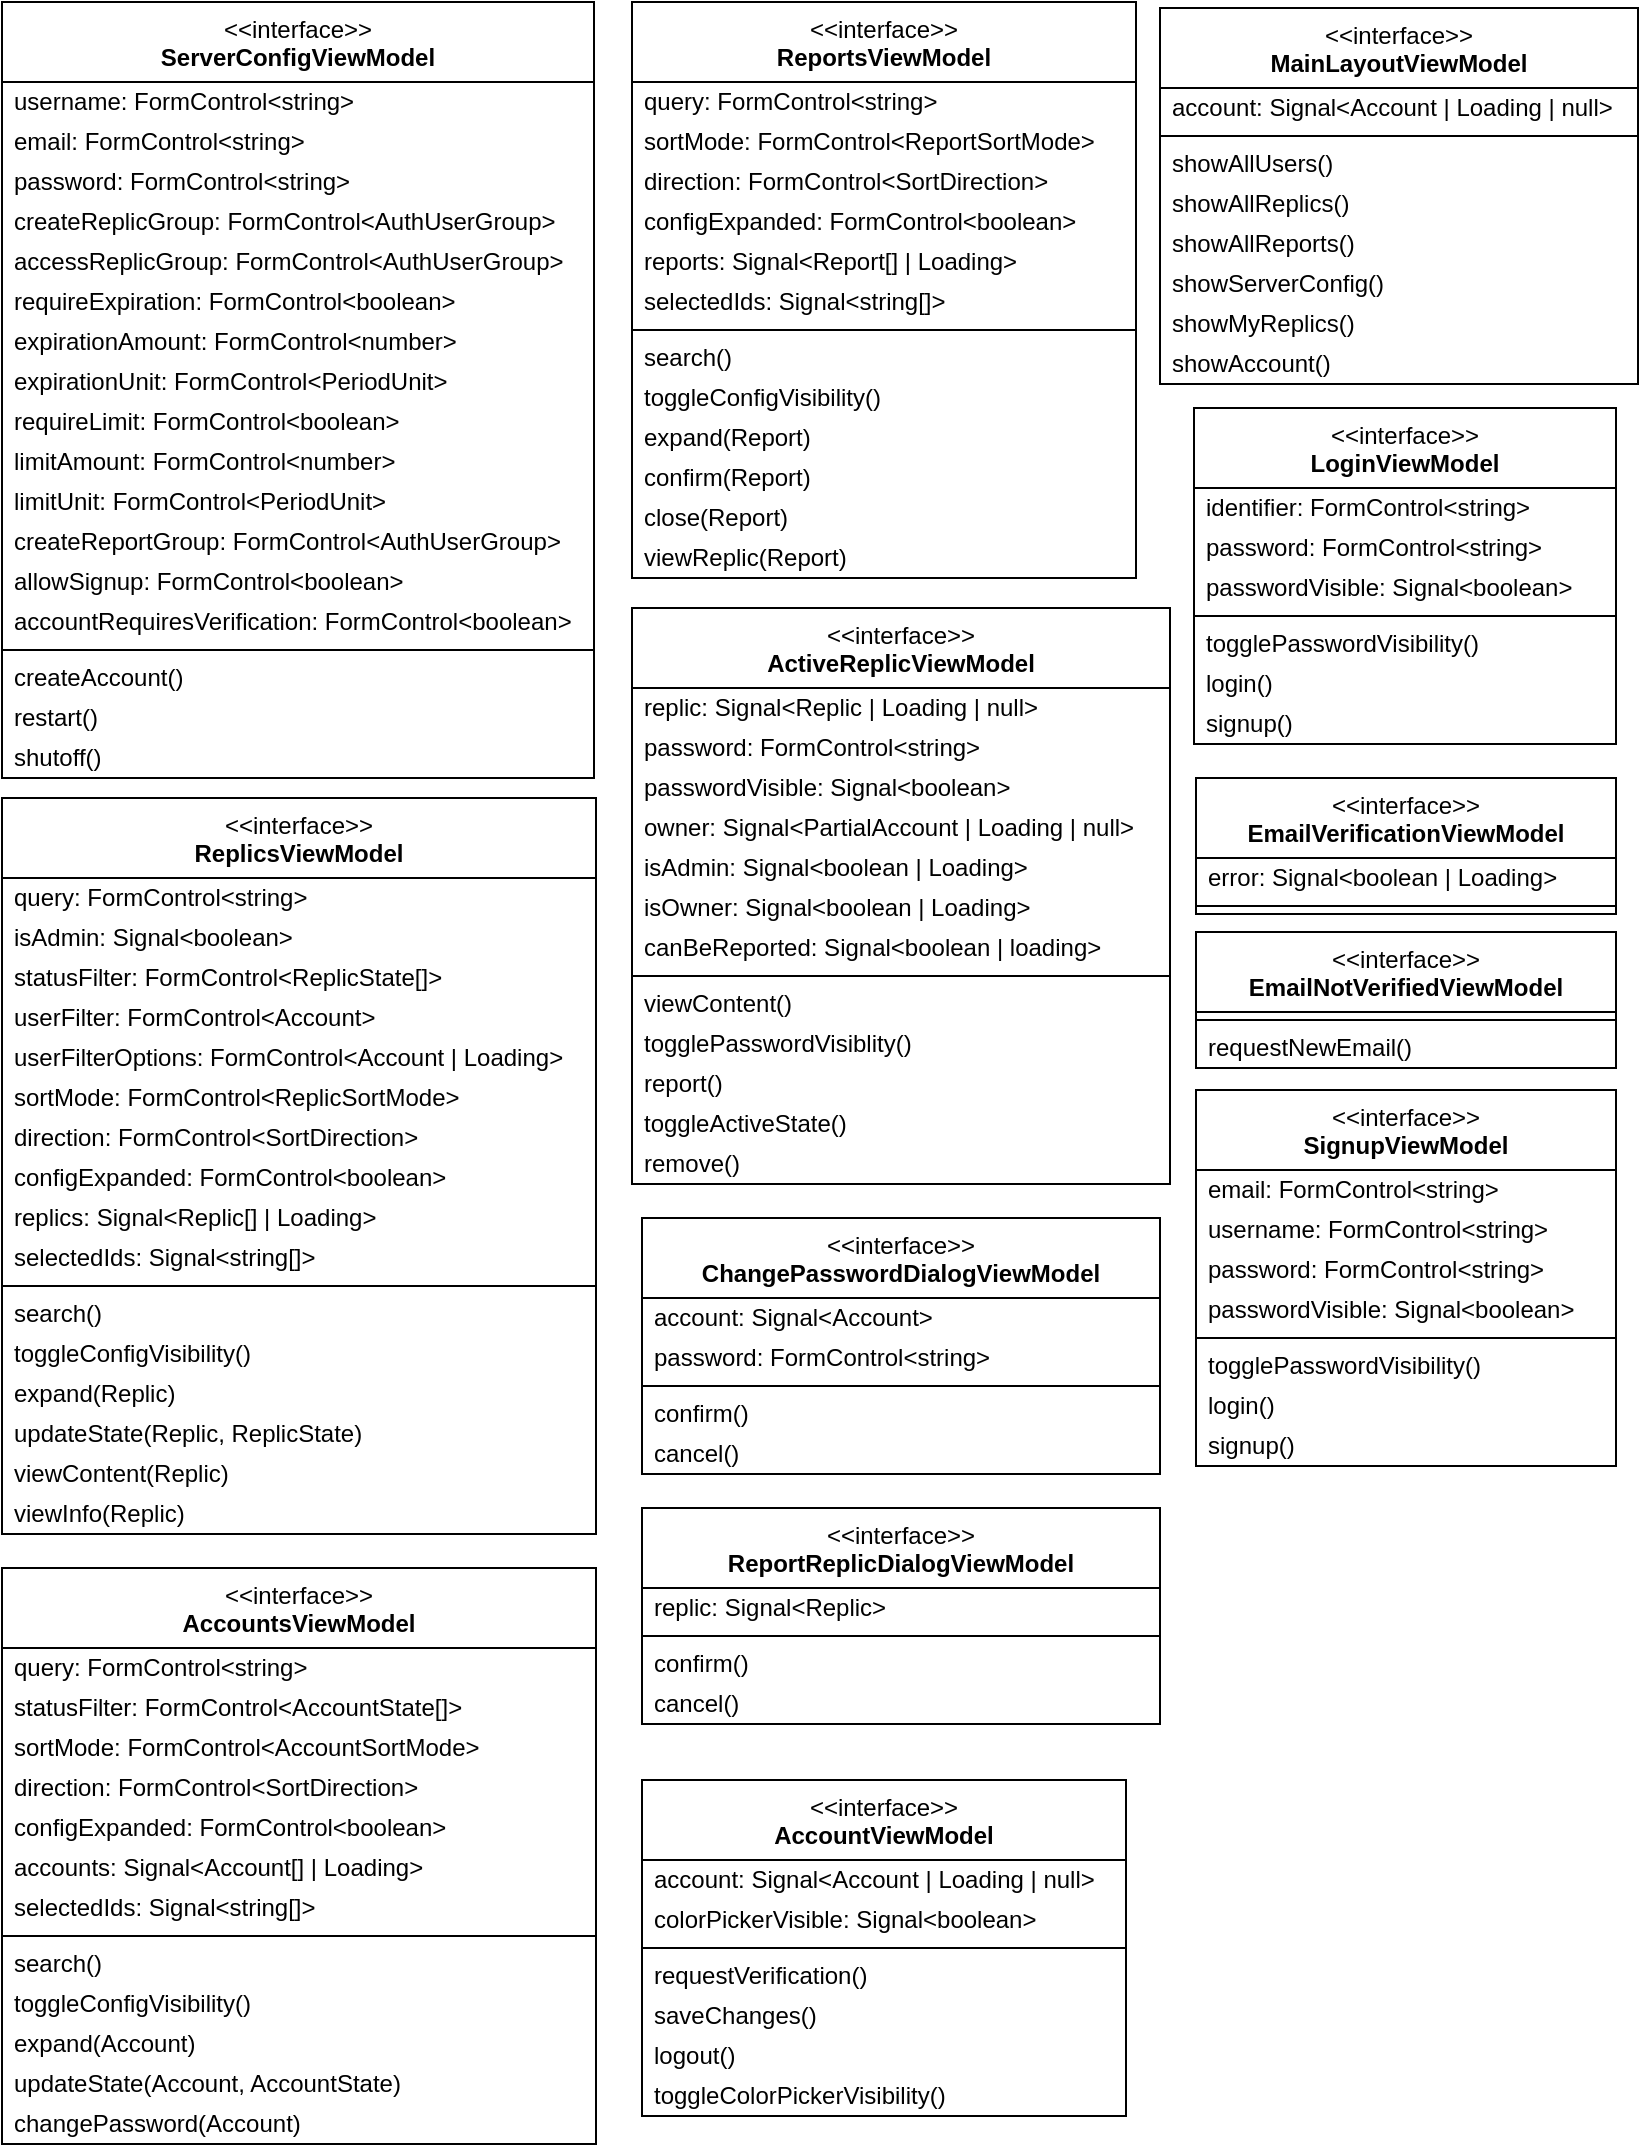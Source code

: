 <mxfile version="22.1.22" type="embed">
  <diagram name="Seite-1" id="tv3RCUC1lsHie5otSo7a">
    <mxGraphModel dx="1026" dy="941" grid="0" gridSize="10" guides="1" tooltips="1" connect="1" arrows="1" fold="1" page="1" pageScale="1" pageWidth="827" pageHeight="1169" background="#ffffff" math="0" shadow="0">
      <root>
        <mxCell id="0" />
        <mxCell id="1" parent="0" />
        <mxCell id="R6EGx2aFgqs3BERjV3u7-412" value="&amp;lt;&amp;lt;interface&amp;gt;&amp;gt;&lt;br&gt;&lt;b&gt;LoginViewModel&lt;/b&gt;" style="swimlane;fontStyle=0;align=center;verticalAlign=top;childLayout=stackLayout;horizontal=1;startSize=40;horizontalStack=0;resizeParent=1;resizeParentMax=0;resizeLast=0;collapsible=0;marginBottom=0;html=1;whiteSpace=wrap;" parent="1" vertex="1">
          <mxGeometry x="596" y="203" width="211" height="168" as="geometry" />
        </mxCell>
        <mxCell id="R6EGx2aFgqs3BERjV3u7-416" value="identifier: FormControl&amp;lt;string&amp;gt;" style="text;html=1;strokeColor=none;fillColor=none;align=left;verticalAlign=middle;spacingLeft=4;spacingRight=4;overflow=hidden;rotatable=0;points=[[0,0.5],[1,0.5]];portConstraint=eastwest;whiteSpace=wrap;" parent="R6EGx2aFgqs3BERjV3u7-412" vertex="1">
          <mxGeometry y="40" width="211" height="20" as="geometry" />
        </mxCell>
        <mxCell id="R6EGx2aFgqs3BERjV3u7-421" value="password: FormControl&amp;lt;string&amp;gt;" style="text;html=1;strokeColor=none;fillColor=none;align=left;verticalAlign=middle;spacingLeft=4;spacingRight=4;overflow=hidden;rotatable=0;points=[[0,0.5],[1,0.5]];portConstraint=eastwest;whiteSpace=wrap;" parent="R6EGx2aFgqs3BERjV3u7-412" vertex="1">
          <mxGeometry y="60" width="211" height="20" as="geometry" />
        </mxCell>
        <mxCell id="R6EGx2aFgqs3BERjV3u7-422" value="passwordVisible: Signal&amp;lt;boolean&amp;gt;" style="text;html=1;strokeColor=none;fillColor=none;align=left;verticalAlign=middle;spacingLeft=4;spacingRight=4;overflow=hidden;rotatable=0;points=[[0,0.5],[1,0.5]];portConstraint=eastwest;whiteSpace=wrap;" parent="R6EGx2aFgqs3BERjV3u7-412" vertex="1">
          <mxGeometry y="80" width="211" height="20" as="geometry" />
        </mxCell>
        <mxCell id="R6EGx2aFgqs3BERjV3u7-417" value="" style="line;strokeWidth=1;fillColor=none;align=left;verticalAlign=middle;spacingTop=-1;spacingLeft=3;spacingRight=3;rotatable=0;labelPosition=right;points=[];portConstraint=eastwest;" parent="R6EGx2aFgqs3BERjV3u7-412" vertex="1">
          <mxGeometry y="100" width="211" height="8" as="geometry" />
        </mxCell>
        <mxCell id="R6EGx2aFgqs3BERjV3u7-419" value="togglePasswordVisibility()" style="text;html=1;strokeColor=none;fillColor=none;align=left;verticalAlign=middle;spacingLeft=4;spacingRight=4;overflow=hidden;rotatable=0;points=[[0,0.5],[1,0.5]];portConstraint=eastwest;whiteSpace=wrap;" parent="R6EGx2aFgqs3BERjV3u7-412" vertex="1">
          <mxGeometry y="108" width="211" height="20" as="geometry" />
        </mxCell>
        <mxCell id="R6EGx2aFgqs3BERjV3u7-423" value="login()" style="text;html=1;strokeColor=none;fillColor=none;align=left;verticalAlign=middle;spacingLeft=4;spacingRight=4;overflow=hidden;rotatable=0;points=[[0,0.5],[1,0.5]];portConstraint=eastwest;whiteSpace=wrap;" parent="R6EGx2aFgqs3BERjV3u7-412" vertex="1">
          <mxGeometry y="128" width="211" height="20" as="geometry" />
        </mxCell>
        <mxCell id="R6EGx2aFgqs3BERjV3u7-424" value="signup()" style="text;html=1;strokeColor=none;fillColor=none;align=left;verticalAlign=middle;spacingLeft=4;spacingRight=4;overflow=hidden;rotatable=0;points=[[0,0.5],[1,0.5]];portConstraint=eastwest;whiteSpace=wrap;" parent="R6EGx2aFgqs3BERjV3u7-412" vertex="1">
          <mxGeometry y="148" width="211" height="20" as="geometry" />
        </mxCell>
        <mxCell id="o4Cxym-x1egPijltB6lR-9" value="&amp;lt;&amp;lt;interface&amp;gt;&amp;gt;&lt;br&gt;&lt;b&gt;SignupViewModel&lt;/b&gt;" style="swimlane;fontStyle=0;align=center;verticalAlign=top;childLayout=stackLayout;horizontal=1;startSize=40;horizontalStack=0;resizeParent=1;resizeParentMax=0;resizeLast=0;collapsible=0;marginBottom=0;html=1;whiteSpace=wrap;" parent="1" vertex="1">
          <mxGeometry x="597" y="544" width="210" height="188" as="geometry" />
        </mxCell>
        <mxCell id="o4Cxym-x1egPijltB6lR-10" value="email: FormControl&amp;lt;string&amp;gt;" style="text;html=1;strokeColor=none;fillColor=none;align=left;verticalAlign=middle;spacingLeft=4;spacingRight=4;overflow=hidden;rotatable=0;points=[[0,0.5],[1,0.5]];portConstraint=eastwest;whiteSpace=wrap;" parent="o4Cxym-x1egPijltB6lR-9" vertex="1">
          <mxGeometry y="40" width="210" height="20" as="geometry" />
        </mxCell>
        <mxCell id="o4Cxym-x1egPijltB6lR-17" value="username: FormControl&amp;lt;string&amp;gt;" style="text;html=1;strokeColor=none;fillColor=none;align=left;verticalAlign=middle;spacingLeft=4;spacingRight=4;overflow=hidden;rotatable=0;points=[[0,0.5],[1,0.5]];portConstraint=eastwest;whiteSpace=wrap;" parent="o4Cxym-x1egPijltB6lR-9" vertex="1">
          <mxGeometry y="60" width="210" height="20" as="geometry" />
        </mxCell>
        <mxCell id="o4Cxym-x1egPijltB6lR-11" value="password: FormControl&amp;lt;string&amp;gt;" style="text;html=1;strokeColor=none;fillColor=none;align=left;verticalAlign=middle;spacingLeft=4;spacingRight=4;overflow=hidden;rotatable=0;points=[[0,0.5],[1,0.5]];portConstraint=eastwest;whiteSpace=wrap;" parent="o4Cxym-x1egPijltB6lR-9" vertex="1">
          <mxGeometry y="80" width="210" height="20" as="geometry" />
        </mxCell>
        <mxCell id="o4Cxym-x1egPijltB6lR-12" value="passwordVisible: Signal&amp;lt;boolean&amp;gt;" style="text;html=1;strokeColor=none;fillColor=none;align=left;verticalAlign=middle;spacingLeft=4;spacingRight=4;overflow=hidden;rotatable=0;points=[[0,0.5],[1,0.5]];portConstraint=eastwest;whiteSpace=wrap;" parent="o4Cxym-x1egPijltB6lR-9" vertex="1">
          <mxGeometry y="100" width="210" height="20" as="geometry" />
        </mxCell>
        <mxCell id="o4Cxym-x1egPijltB6lR-13" value="" style="line;strokeWidth=1;fillColor=none;align=left;verticalAlign=middle;spacingTop=-1;spacingLeft=3;spacingRight=3;rotatable=0;labelPosition=right;points=[];portConstraint=eastwest;" parent="o4Cxym-x1egPijltB6lR-9" vertex="1">
          <mxGeometry y="120" width="210" height="8" as="geometry" />
        </mxCell>
        <mxCell id="o4Cxym-x1egPijltB6lR-14" value="togglePasswordVisibility()" style="text;html=1;strokeColor=none;fillColor=none;align=left;verticalAlign=middle;spacingLeft=4;spacingRight=4;overflow=hidden;rotatable=0;points=[[0,0.5],[1,0.5]];portConstraint=eastwest;whiteSpace=wrap;" parent="o4Cxym-x1egPijltB6lR-9" vertex="1">
          <mxGeometry y="128" width="210" height="20" as="geometry" />
        </mxCell>
        <mxCell id="o4Cxym-x1egPijltB6lR-15" value="login()" style="text;html=1;strokeColor=none;fillColor=none;align=left;verticalAlign=middle;spacingLeft=4;spacingRight=4;overflow=hidden;rotatable=0;points=[[0,0.5],[1,0.5]];portConstraint=eastwest;whiteSpace=wrap;" parent="o4Cxym-x1egPijltB6lR-9" vertex="1">
          <mxGeometry y="148" width="210" height="20" as="geometry" />
        </mxCell>
        <mxCell id="o4Cxym-x1egPijltB6lR-16" value="signup()" style="text;html=1;strokeColor=none;fillColor=none;align=left;verticalAlign=middle;spacingLeft=4;spacingRight=4;overflow=hidden;rotatable=0;points=[[0,0.5],[1,0.5]];portConstraint=eastwest;whiteSpace=wrap;" parent="o4Cxym-x1egPijltB6lR-9" vertex="1">
          <mxGeometry y="168" width="210" height="20" as="geometry" />
        </mxCell>
        <mxCell id="o4Cxym-x1egPijltB6lR-58" value="&amp;lt;&amp;lt;interface&amp;gt;&amp;gt;&lt;br&gt;&lt;b&gt;AccountViewModel&lt;/b&gt;" style="swimlane;fontStyle=0;align=center;verticalAlign=top;childLayout=stackLayout;horizontal=1;startSize=40;horizontalStack=0;resizeParent=1;resizeParentMax=0;resizeLast=0;collapsible=0;marginBottom=0;html=1;whiteSpace=wrap;" parent="1" vertex="1">
          <mxGeometry x="320" y="889" width="242" height="168" as="geometry" />
        </mxCell>
        <mxCell id="o4Cxym-x1egPijltB6lR-62" value="account: Signal&amp;lt;Account | Loading | null&amp;gt;" style="text;html=1;strokeColor=none;fillColor=none;align=left;verticalAlign=middle;spacingLeft=4;spacingRight=4;overflow=hidden;rotatable=0;points=[[0,0.5],[1,0.5]];portConstraint=eastwest;whiteSpace=wrap;" parent="o4Cxym-x1egPijltB6lR-58" vertex="1">
          <mxGeometry y="40" width="242" height="20" as="geometry" />
        </mxCell>
        <mxCell id="o4Cxym-x1egPijltB6lR-69" value="colorPickerVisible: Signal&amp;lt;boolean&amp;gt;" style="text;html=1;strokeColor=none;fillColor=none;align=left;verticalAlign=middle;spacingLeft=4;spacingRight=4;overflow=hidden;rotatable=0;points=[[0,0.5],[1,0.5]];portConstraint=eastwest;whiteSpace=wrap;" parent="o4Cxym-x1egPijltB6lR-58" vertex="1">
          <mxGeometry y="60" width="242" height="20" as="geometry" />
        </mxCell>
        <mxCell id="o4Cxym-x1egPijltB6lR-63" value="" style="line;strokeWidth=1;fillColor=none;align=left;verticalAlign=middle;spacingTop=-1;spacingLeft=3;spacingRight=3;rotatable=0;labelPosition=right;points=[];portConstraint=eastwest;" parent="o4Cxym-x1egPijltB6lR-58" vertex="1">
          <mxGeometry y="80" width="242" height="8" as="geometry" />
        </mxCell>
        <mxCell id="o4Cxym-x1egPijltB6lR-66" value="requestVerification()" style="text;html=1;strokeColor=none;fillColor=none;align=left;verticalAlign=middle;spacingLeft=4;spacingRight=4;overflow=hidden;rotatable=0;points=[[0,0.5],[1,0.5]];portConstraint=eastwest;whiteSpace=wrap;" parent="o4Cxym-x1egPijltB6lR-58" vertex="1">
          <mxGeometry y="88" width="242" height="20" as="geometry" />
        </mxCell>
        <mxCell id="o4Cxym-x1egPijltB6lR-67" value="saveChanges()" style="text;html=1;strokeColor=none;fillColor=none;align=left;verticalAlign=middle;spacingLeft=4;spacingRight=4;overflow=hidden;rotatable=0;points=[[0,0.5],[1,0.5]];portConstraint=eastwest;whiteSpace=wrap;" parent="o4Cxym-x1egPijltB6lR-58" vertex="1">
          <mxGeometry y="108" width="242" height="20" as="geometry" />
        </mxCell>
        <mxCell id="o4Cxym-x1egPijltB6lR-68" value="logout()" style="text;html=1;strokeColor=none;fillColor=none;align=left;verticalAlign=middle;spacingLeft=4;spacingRight=4;overflow=hidden;rotatable=0;points=[[0,0.5],[1,0.5]];portConstraint=eastwest;whiteSpace=wrap;" parent="o4Cxym-x1egPijltB6lR-58" vertex="1">
          <mxGeometry y="128" width="242" height="20" as="geometry" />
        </mxCell>
        <mxCell id="o4Cxym-x1egPijltB6lR-71" value="toggleColorPickerVisibility()" style="text;html=1;strokeColor=none;fillColor=none;align=left;verticalAlign=middle;spacingLeft=4;spacingRight=4;overflow=hidden;rotatable=0;points=[[0,0.5],[1,0.5]];portConstraint=eastwest;whiteSpace=wrap;" parent="o4Cxym-x1egPijltB6lR-58" vertex="1">
          <mxGeometry y="148" width="242" height="20" as="geometry" />
        </mxCell>
        <mxCell id="o4Cxym-x1egPijltB6lR-72" value="&amp;lt;&amp;lt;interface&amp;gt;&amp;gt;&lt;br&gt;&lt;b&gt;ServerConfigViewModel&lt;/b&gt;" style="swimlane;fontStyle=0;align=center;verticalAlign=top;childLayout=stackLayout;horizontal=1;startSize=40;horizontalStack=0;resizeParent=1;resizeParentMax=0;resizeLast=0;collapsible=0;marginBottom=0;html=1;whiteSpace=wrap;" parent="1" vertex="1">
          <mxGeometry width="296" height="388" as="geometry" />
        </mxCell>
        <mxCell id="o4Cxym-x1egPijltB6lR-74" value="username: FormControl&amp;lt;string&amp;gt;" style="text;html=1;strokeColor=none;fillColor=none;align=left;verticalAlign=middle;spacingLeft=4;spacingRight=4;overflow=hidden;rotatable=0;points=[[0,0.5],[1,0.5]];portConstraint=eastwest;whiteSpace=wrap;" parent="o4Cxym-x1egPijltB6lR-72" vertex="1">
          <mxGeometry y="40" width="296" height="20" as="geometry" />
        </mxCell>
        <mxCell id="o4Cxym-x1egPijltB6lR-80" value="email: FormControl&amp;lt;string&amp;gt;" style="text;html=1;strokeColor=none;fillColor=none;align=left;verticalAlign=middle;spacingLeft=4;spacingRight=4;overflow=hidden;rotatable=0;points=[[0,0.5],[1,0.5]];portConstraint=eastwest;whiteSpace=wrap;" parent="o4Cxym-x1egPijltB6lR-72" vertex="1">
          <mxGeometry y="60" width="296" height="20" as="geometry" />
        </mxCell>
        <mxCell id="o4Cxym-x1egPijltB6lR-81" value="password: FormControl&amp;lt;string&amp;gt;" style="text;html=1;strokeColor=none;fillColor=none;align=left;verticalAlign=middle;spacingLeft=4;spacingRight=4;overflow=hidden;rotatable=0;points=[[0,0.5],[1,0.5]];portConstraint=eastwest;whiteSpace=wrap;" parent="o4Cxym-x1egPijltB6lR-72" vertex="1">
          <mxGeometry y="80" width="296" height="20" as="geometry" />
        </mxCell>
        <mxCell id="o4Cxym-x1egPijltB6lR-82" value="createReplicGroup: FormControl&amp;lt;AuthUserGroup&amp;gt;" style="text;html=1;strokeColor=none;fillColor=none;align=left;verticalAlign=middle;spacingLeft=4;spacingRight=4;overflow=hidden;rotatable=0;points=[[0,0.5],[1,0.5]];portConstraint=eastwest;whiteSpace=wrap;" parent="o4Cxym-x1egPijltB6lR-72" vertex="1">
          <mxGeometry y="100" width="296" height="20" as="geometry" />
        </mxCell>
        <mxCell id="o4Cxym-x1egPijltB6lR-84" value="accessReplicGroup: FormControl&amp;lt;AuthUserGroup&amp;gt;" style="text;html=1;strokeColor=none;fillColor=none;align=left;verticalAlign=middle;spacingLeft=4;spacingRight=4;overflow=hidden;rotatable=0;points=[[0,0.5],[1,0.5]];portConstraint=eastwest;whiteSpace=wrap;" parent="o4Cxym-x1egPijltB6lR-72" vertex="1">
          <mxGeometry y="120" width="296" height="20" as="geometry" />
        </mxCell>
        <mxCell id="o4Cxym-x1egPijltB6lR-83" value="requireExpiration: FormControl&amp;lt;boolean&amp;gt;" style="text;html=1;strokeColor=none;fillColor=none;align=left;verticalAlign=middle;spacingLeft=4;spacingRight=4;overflow=hidden;rotatable=0;points=[[0,0.5],[1,0.5]];portConstraint=eastwest;whiteSpace=wrap;" parent="o4Cxym-x1egPijltB6lR-72" vertex="1">
          <mxGeometry y="140" width="296" height="20" as="geometry" />
        </mxCell>
        <mxCell id="o4Cxym-x1egPijltB6lR-87" value="expirationAmount: FormControl&amp;lt;number&amp;gt;" style="text;html=1;strokeColor=none;fillColor=none;align=left;verticalAlign=middle;spacingLeft=4;spacingRight=4;overflow=hidden;rotatable=0;points=[[0,0.5],[1,0.5]];portConstraint=eastwest;whiteSpace=wrap;" parent="o4Cxym-x1egPijltB6lR-72" vertex="1">
          <mxGeometry y="160" width="296" height="20" as="geometry" />
        </mxCell>
        <mxCell id="o4Cxym-x1egPijltB6lR-86" value="expirationUnit: FormControl&amp;lt;PeriodUnit&amp;gt;" style="text;html=1;strokeColor=none;fillColor=none;align=left;verticalAlign=middle;spacingLeft=4;spacingRight=4;overflow=hidden;rotatable=0;points=[[0,0.5],[1,0.5]];portConstraint=eastwest;whiteSpace=wrap;" parent="o4Cxym-x1egPijltB6lR-72" vertex="1">
          <mxGeometry y="180" width="296" height="20" as="geometry" />
        </mxCell>
        <mxCell id="o4Cxym-x1egPijltB6lR-88" value="requireLimit: FormControl&amp;lt;boolean&amp;gt;" style="text;html=1;strokeColor=none;fillColor=none;align=left;verticalAlign=middle;spacingLeft=4;spacingRight=4;overflow=hidden;rotatable=0;points=[[0,0.5],[1,0.5]];portConstraint=eastwest;whiteSpace=wrap;" parent="o4Cxym-x1egPijltB6lR-72" vertex="1">
          <mxGeometry y="200" width="296" height="20" as="geometry" />
        </mxCell>
        <mxCell id="o4Cxym-x1egPijltB6lR-85" value="limitAmount: FormControl&amp;lt;number&amp;gt;" style="text;html=1;strokeColor=none;fillColor=none;align=left;verticalAlign=middle;spacingLeft=4;spacingRight=4;overflow=hidden;rotatable=0;points=[[0,0.5],[1,0.5]];portConstraint=eastwest;whiteSpace=wrap;" parent="o4Cxym-x1egPijltB6lR-72" vertex="1">
          <mxGeometry y="220" width="296" height="20" as="geometry" />
        </mxCell>
        <mxCell id="o4Cxym-x1egPijltB6lR-89" value="limitUnit: FormControl&amp;lt;PeriodUnit&amp;gt;" style="text;html=1;strokeColor=none;fillColor=none;align=left;verticalAlign=middle;spacingLeft=4;spacingRight=4;overflow=hidden;rotatable=0;points=[[0,0.5],[1,0.5]];portConstraint=eastwest;whiteSpace=wrap;" parent="o4Cxym-x1egPijltB6lR-72" vertex="1">
          <mxGeometry y="240" width="296" height="20" as="geometry" />
        </mxCell>
        <mxCell id="o4Cxym-x1egPijltB6lR-90" value="createReportGroup: FormControl&amp;lt;AuthUserGroup&amp;gt;" style="text;html=1;strokeColor=none;fillColor=none;align=left;verticalAlign=middle;spacingLeft=4;spacingRight=4;overflow=hidden;rotatable=0;points=[[0,0.5],[1,0.5]];portConstraint=eastwest;whiteSpace=wrap;" parent="o4Cxym-x1egPijltB6lR-72" vertex="1">
          <mxGeometry y="260" width="296" height="20" as="geometry" />
        </mxCell>
        <mxCell id="o4Cxym-x1egPijltB6lR-91" value="allowSignup: FormControl&amp;lt;boolean&amp;gt;" style="text;html=1;strokeColor=none;fillColor=none;align=left;verticalAlign=middle;spacingLeft=4;spacingRight=4;overflow=hidden;rotatable=0;points=[[0,0.5],[1,0.5]];portConstraint=eastwest;whiteSpace=wrap;" parent="o4Cxym-x1egPijltB6lR-72" vertex="1">
          <mxGeometry y="280" width="296" height="20" as="geometry" />
        </mxCell>
        <mxCell id="2sJ7Te5uf_ZWXptWmDKp-1" value="accountRequiresVerification: FormControl&amp;lt;boolean&amp;gt;" style="text;html=1;strokeColor=none;fillColor=none;align=left;verticalAlign=middle;spacingLeft=4;spacingRight=4;overflow=hidden;rotatable=0;points=[[0,0.5],[1,0.5]];portConstraint=eastwest;whiteSpace=wrap;" parent="o4Cxym-x1egPijltB6lR-72" vertex="1">
          <mxGeometry y="300" width="296" height="20" as="geometry" />
        </mxCell>
        <mxCell id="o4Cxym-x1egPijltB6lR-75" value="" style="line;strokeWidth=1;fillColor=none;align=left;verticalAlign=middle;spacingTop=-1;spacingLeft=3;spacingRight=3;rotatable=0;labelPosition=right;points=[];portConstraint=eastwest;" parent="o4Cxym-x1egPijltB6lR-72" vertex="1">
          <mxGeometry y="320" width="296" height="8" as="geometry" />
        </mxCell>
        <mxCell id="o4Cxym-x1egPijltB6lR-76" value="createAccount()" style="text;html=1;strokeColor=none;fillColor=none;align=left;verticalAlign=middle;spacingLeft=4;spacingRight=4;overflow=hidden;rotatable=0;points=[[0,0.5],[1,0.5]];portConstraint=eastwest;whiteSpace=wrap;" parent="o4Cxym-x1egPijltB6lR-72" vertex="1">
          <mxGeometry y="328" width="296" height="20" as="geometry" />
        </mxCell>
        <mxCell id="o4Cxym-x1egPijltB6lR-77" value="restart()" style="text;html=1;strokeColor=none;fillColor=none;align=left;verticalAlign=middle;spacingLeft=4;spacingRight=4;overflow=hidden;rotatable=0;points=[[0,0.5],[1,0.5]];portConstraint=eastwest;whiteSpace=wrap;" parent="o4Cxym-x1egPijltB6lR-72" vertex="1">
          <mxGeometry y="348" width="296" height="20" as="geometry" />
        </mxCell>
        <mxCell id="o4Cxym-x1egPijltB6lR-78" value="shutoff()" style="text;html=1;strokeColor=none;fillColor=none;align=left;verticalAlign=middle;spacingLeft=4;spacingRight=4;overflow=hidden;rotatable=0;points=[[0,0.5],[1,0.5]];portConstraint=eastwest;whiteSpace=wrap;" parent="o4Cxym-x1egPijltB6lR-72" vertex="1">
          <mxGeometry y="368" width="296" height="20" as="geometry" />
        </mxCell>
        <mxCell id="10" value="&amp;lt;&amp;lt;interface&amp;gt;&amp;gt;&lt;br&gt;&lt;b&gt;ReplicsViewModel&lt;/b&gt;" style="swimlane;fontStyle=0;align=center;verticalAlign=top;childLayout=stackLayout;horizontal=1;startSize=40;horizontalStack=0;resizeParent=1;resizeParentMax=0;resizeLast=0;collapsible=0;marginBottom=0;html=1;whiteSpace=wrap;" parent="1" vertex="1">
          <mxGeometry y="398" width="297" height="368" as="geometry" />
        </mxCell>
        <mxCell id="11" value="query: FormControl&amp;lt;string&amp;gt;" style="text;html=1;strokeColor=none;fillColor=none;align=left;verticalAlign=middle;spacingLeft=4;spacingRight=4;overflow=hidden;rotatable=0;points=[[0,0.5],[1,0.5]];portConstraint=eastwest;whiteSpace=wrap;" parent="10" vertex="1">
          <mxGeometry y="40" width="297" height="20" as="geometry" />
        </mxCell>
        <mxCell id="26" value="isAdmin: Signal&amp;lt;boolean&amp;gt;" style="text;html=1;strokeColor=none;fillColor=none;align=left;verticalAlign=middle;spacingLeft=4;spacingRight=4;overflow=hidden;rotatable=0;points=[[0,0.5],[1,0.5]];portConstraint=eastwest;whiteSpace=wrap;" parent="10" vertex="1">
          <mxGeometry y="60" width="297" height="20" as="geometry" />
        </mxCell>
        <mxCell id="12" value="statusFilter: FormControl&amp;lt;ReplicState[]&amp;gt;" style="text;html=1;strokeColor=none;fillColor=none;align=left;verticalAlign=middle;spacingLeft=4;spacingRight=4;overflow=hidden;rotatable=0;points=[[0,0.5],[1,0.5]];portConstraint=eastwest;whiteSpace=wrap;" parent="10" vertex="1">
          <mxGeometry y="80" width="297" height="20" as="geometry" />
        </mxCell>
        <mxCell id="28" value="userFilter: FormControl&amp;lt;Account&amp;gt;" style="text;html=1;strokeColor=none;fillColor=none;align=left;verticalAlign=middle;spacingLeft=4;spacingRight=4;overflow=hidden;rotatable=0;points=[[0,0.5],[1,0.5]];portConstraint=eastwest;whiteSpace=wrap;" parent="10" vertex="1">
          <mxGeometry y="100" width="297" height="20" as="geometry" />
        </mxCell>
        <mxCell id="29" value="userFilterOptions: FormControl&amp;lt;Account | Loading&amp;gt;" style="text;html=1;strokeColor=none;fillColor=none;align=left;verticalAlign=middle;spacingLeft=4;spacingRight=4;overflow=hidden;rotatable=0;points=[[0,0.5],[1,0.5]];portConstraint=eastwest;whiteSpace=wrap;" parent="10" vertex="1">
          <mxGeometry y="120" width="297" height="20" as="geometry" />
        </mxCell>
        <mxCell id="18" value="sortMode: FormControl&amp;lt;ReplicSortMode&amp;gt;" style="text;html=1;strokeColor=none;fillColor=none;align=left;verticalAlign=middle;spacingLeft=4;spacingRight=4;overflow=hidden;rotatable=0;points=[[0,0.5],[1,0.5]];portConstraint=eastwest;whiteSpace=wrap;" parent="10" vertex="1">
          <mxGeometry y="140" width="297" height="20" as="geometry" />
        </mxCell>
        <mxCell id="19" value="direction: FormControl&amp;lt;SortDirection&amp;gt;" style="text;html=1;strokeColor=none;fillColor=none;align=left;verticalAlign=middle;spacingLeft=4;spacingRight=4;overflow=hidden;rotatable=0;points=[[0,0.5],[1,0.5]];portConstraint=eastwest;whiteSpace=wrap;" parent="10" vertex="1">
          <mxGeometry y="160" width="297" height="20" as="geometry" />
        </mxCell>
        <mxCell id="20" value="configExpanded: FormControl&amp;lt;boolean&amp;gt;" style="text;html=1;strokeColor=none;fillColor=none;align=left;verticalAlign=middle;spacingLeft=4;spacingRight=4;overflow=hidden;rotatable=0;points=[[0,0.5],[1,0.5]];portConstraint=eastwest;whiteSpace=wrap;" parent="10" vertex="1">
          <mxGeometry y="180" width="297" height="20" as="geometry" />
        </mxCell>
        <mxCell id="21" value="replics: Signal&amp;lt;Replic[] | Loading&amp;gt;" style="text;html=1;strokeColor=none;fillColor=none;align=left;verticalAlign=middle;spacingLeft=4;spacingRight=4;overflow=hidden;rotatable=0;points=[[0,0.5],[1,0.5]];portConstraint=eastwest;whiteSpace=wrap;" parent="10" vertex="1">
          <mxGeometry y="200" width="297" height="20" as="geometry" />
        </mxCell>
        <mxCell id="23" value="selectedIds: Signal&amp;lt;string[]&amp;gt;" style="text;html=1;strokeColor=none;fillColor=none;align=left;verticalAlign=middle;spacingLeft=4;spacingRight=4;overflow=hidden;rotatable=0;points=[[0,0.5],[1,0.5]];portConstraint=eastwest;whiteSpace=wrap;" parent="10" vertex="1">
          <mxGeometry y="220" width="297" height="20" as="geometry" />
        </mxCell>
        <mxCell id="13" value="" style="line;strokeWidth=1;fillColor=none;align=left;verticalAlign=middle;spacingTop=-1;spacingLeft=3;spacingRight=3;rotatable=0;labelPosition=right;points=[];portConstraint=eastwest;" parent="10" vertex="1">
          <mxGeometry y="240" width="297" height="8" as="geometry" />
        </mxCell>
        <mxCell id="14" value="search()" style="text;html=1;strokeColor=none;fillColor=none;align=left;verticalAlign=middle;spacingLeft=4;spacingRight=4;overflow=hidden;rotatable=0;points=[[0,0.5],[1,0.5]];portConstraint=eastwest;whiteSpace=wrap;" parent="10" vertex="1">
          <mxGeometry y="248" width="297" height="20" as="geometry" />
        </mxCell>
        <mxCell id="15" value="toggleConfigVisibility()" style="text;html=1;strokeColor=none;fillColor=none;align=left;verticalAlign=middle;spacingLeft=4;spacingRight=4;overflow=hidden;rotatable=0;points=[[0,0.5],[1,0.5]];portConstraint=eastwest;whiteSpace=wrap;" parent="10" vertex="1">
          <mxGeometry y="268" width="297" height="20" as="geometry" />
        </mxCell>
        <mxCell id="25" value="expand(Replic)" style="text;html=1;strokeColor=none;fillColor=none;align=left;verticalAlign=middle;spacingLeft=4;spacingRight=4;overflow=hidden;rotatable=0;points=[[0,0.5],[1,0.5]];portConstraint=eastwest;whiteSpace=wrap;" parent="10" vertex="1">
          <mxGeometry y="288" width="297" height="20" as="geometry" />
        </mxCell>
        <mxCell id="16" value="updateState(Replic, ReplicState)" style="text;html=1;strokeColor=none;fillColor=none;align=left;verticalAlign=middle;spacingLeft=4;spacingRight=4;overflow=hidden;rotatable=0;points=[[0,0.5],[1,0.5]];portConstraint=eastwest;whiteSpace=wrap;" parent="10" vertex="1">
          <mxGeometry y="308" width="297" height="20" as="geometry" />
        </mxCell>
        <mxCell id="17" value="viewContent(Replic)" style="text;html=1;strokeColor=none;fillColor=none;align=left;verticalAlign=middle;spacingLeft=4;spacingRight=4;overflow=hidden;rotatable=0;points=[[0,0.5],[1,0.5]];portConstraint=eastwest;whiteSpace=wrap;" parent="10" vertex="1">
          <mxGeometry y="328" width="297" height="20" as="geometry" />
        </mxCell>
        <mxCell id="24" value="viewInfo(Replic)" style="text;html=1;strokeColor=none;fillColor=none;align=left;verticalAlign=middle;spacingLeft=4;spacingRight=4;overflow=hidden;rotatable=0;points=[[0,0.5],[1,0.5]];portConstraint=eastwest;whiteSpace=wrap;" parent="10" vertex="1">
          <mxGeometry y="348" width="297" height="20" as="geometry" />
        </mxCell>
        <mxCell id="30" value="&amp;lt;&amp;lt;interface&amp;gt;&amp;gt;&lt;br&gt;&lt;b&gt;AccountsViewModel&lt;/b&gt;" style="swimlane;fontStyle=0;align=center;verticalAlign=top;childLayout=stackLayout;horizontal=1;startSize=40;horizontalStack=0;resizeParent=1;resizeParentMax=0;resizeLast=0;collapsible=0;marginBottom=0;html=1;whiteSpace=wrap;" parent="1" vertex="1">
          <mxGeometry y="783" width="297" height="288" as="geometry" />
        </mxCell>
        <mxCell id="31" value="query: FormControl&amp;lt;string&amp;gt;" style="text;html=1;strokeColor=none;fillColor=none;align=left;verticalAlign=middle;spacingLeft=4;spacingRight=4;overflow=hidden;rotatable=0;points=[[0,0.5],[1,0.5]];portConstraint=eastwest;whiteSpace=wrap;" parent="30" vertex="1">
          <mxGeometry y="40" width="297" height="20" as="geometry" />
        </mxCell>
        <mxCell id="33" value="statusFilter: FormControl&amp;lt;AccountState[]&amp;gt;" style="text;html=1;strokeColor=none;fillColor=none;align=left;verticalAlign=middle;spacingLeft=4;spacingRight=4;overflow=hidden;rotatable=0;points=[[0,0.5],[1,0.5]];portConstraint=eastwest;whiteSpace=wrap;" parent="30" vertex="1">
          <mxGeometry y="60" width="297" height="20" as="geometry" />
        </mxCell>
        <mxCell id="36" value="sortMode: FormControl&amp;lt;AccountSortMode&amp;gt;" style="text;html=1;strokeColor=none;fillColor=none;align=left;verticalAlign=middle;spacingLeft=4;spacingRight=4;overflow=hidden;rotatable=0;points=[[0,0.5],[1,0.5]];portConstraint=eastwest;whiteSpace=wrap;" parent="30" vertex="1">
          <mxGeometry y="80" width="297" height="20" as="geometry" />
        </mxCell>
        <mxCell id="37" value="direction: FormControl&amp;lt;SortDirection&amp;gt;" style="text;html=1;strokeColor=none;fillColor=none;align=left;verticalAlign=middle;spacingLeft=4;spacingRight=4;overflow=hidden;rotatable=0;points=[[0,0.5],[1,0.5]];portConstraint=eastwest;whiteSpace=wrap;" parent="30" vertex="1">
          <mxGeometry y="100" width="297" height="20" as="geometry" />
        </mxCell>
        <mxCell id="38" value="configExpanded: FormControl&amp;lt;boolean&amp;gt;" style="text;html=1;strokeColor=none;fillColor=none;align=left;verticalAlign=middle;spacingLeft=4;spacingRight=4;overflow=hidden;rotatable=0;points=[[0,0.5],[1,0.5]];portConstraint=eastwest;whiteSpace=wrap;" parent="30" vertex="1">
          <mxGeometry y="120" width="297" height="20" as="geometry" />
        </mxCell>
        <mxCell id="39" value="accounts: Signal&amp;lt;Account[] | Loading&amp;gt;" style="text;html=1;strokeColor=none;fillColor=none;align=left;verticalAlign=middle;spacingLeft=4;spacingRight=4;overflow=hidden;rotatable=0;points=[[0,0.5],[1,0.5]];portConstraint=eastwest;whiteSpace=wrap;" parent="30" vertex="1">
          <mxGeometry y="140" width="297" height="20" as="geometry" />
        </mxCell>
        <mxCell id="40" value="selectedIds: Signal&amp;lt;string[]&amp;gt;" style="text;html=1;strokeColor=none;fillColor=none;align=left;verticalAlign=middle;spacingLeft=4;spacingRight=4;overflow=hidden;rotatable=0;points=[[0,0.5],[1,0.5]];portConstraint=eastwest;whiteSpace=wrap;" parent="30" vertex="1">
          <mxGeometry y="160" width="297" height="20" as="geometry" />
        </mxCell>
        <mxCell id="41" value="" style="line;strokeWidth=1;fillColor=none;align=left;verticalAlign=middle;spacingTop=-1;spacingLeft=3;spacingRight=3;rotatable=0;labelPosition=right;points=[];portConstraint=eastwest;" parent="30" vertex="1">
          <mxGeometry y="180" width="297" height="8" as="geometry" />
        </mxCell>
        <mxCell id="42" value="search()" style="text;html=1;strokeColor=none;fillColor=none;align=left;verticalAlign=middle;spacingLeft=4;spacingRight=4;overflow=hidden;rotatable=0;points=[[0,0.5],[1,0.5]];portConstraint=eastwest;whiteSpace=wrap;" parent="30" vertex="1">
          <mxGeometry y="188" width="297" height="20" as="geometry" />
        </mxCell>
        <mxCell id="43" value="toggleConfigVisibility()" style="text;html=1;strokeColor=none;fillColor=none;align=left;verticalAlign=middle;spacingLeft=4;spacingRight=4;overflow=hidden;rotatable=0;points=[[0,0.5],[1,0.5]];portConstraint=eastwest;whiteSpace=wrap;" parent="30" vertex="1">
          <mxGeometry y="208" width="297" height="20" as="geometry" />
        </mxCell>
        <mxCell id="44" value="expand(Account)" style="text;html=1;strokeColor=none;fillColor=none;align=left;verticalAlign=middle;spacingLeft=4;spacingRight=4;overflow=hidden;rotatable=0;points=[[0,0.5],[1,0.5]];portConstraint=eastwest;whiteSpace=wrap;" parent="30" vertex="1">
          <mxGeometry y="228" width="297" height="20" as="geometry" />
        </mxCell>
        <mxCell id="45" value="updateState(Account, AccountState)" style="text;html=1;strokeColor=none;fillColor=none;align=left;verticalAlign=middle;spacingLeft=4;spacingRight=4;overflow=hidden;rotatable=0;points=[[0,0.5],[1,0.5]];portConstraint=eastwest;whiteSpace=wrap;" parent="30" vertex="1">
          <mxGeometry y="248" width="297" height="20" as="geometry" />
        </mxCell>
        <mxCell id="46" value="changePassword(Account)" style="text;html=1;strokeColor=none;fillColor=none;align=left;verticalAlign=middle;spacingLeft=4;spacingRight=4;overflow=hidden;rotatable=0;points=[[0,0.5],[1,0.5]];portConstraint=eastwest;whiteSpace=wrap;" parent="30" vertex="1">
          <mxGeometry y="268" width="297" height="20" as="geometry" />
        </mxCell>
        <mxCell id="48" value="&amp;lt;&amp;lt;interface&amp;gt;&amp;gt;&lt;br&gt;&lt;b&gt;ReportsViewModel&lt;/b&gt;" style="swimlane;fontStyle=0;align=center;verticalAlign=top;childLayout=stackLayout;horizontal=1;startSize=40;horizontalStack=0;resizeParent=1;resizeParentMax=0;resizeLast=0;collapsible=0;marginBottom=0;html=1;whiteSpace=wrap;" parent="1" vertex="1">
          <mxGeometry x="315" width="252" height="288" as="geometry" />
        </mxCell>
        <mxCell id="49" value="query: FormControl&amp;lt;string&amp;gt;" style="text;html=1;strokeColor=none;fillColor=none;align=left;verticalAlign=middle;spacingLeft=4;spacingRight=4;overflow=hidden;rotatable=0;points=[[0,0.5],[1,0.5]];portConstraint=eastwest;whiteSpace=wrap;" parent="48" vertex="1">
          <mxGeometry y="40" width="252" height="20" as="geometry" />
        </mxCell>
        <mxCell id="51" value="sortMode: FormControl&amp;lt;ReportSortMode&amp;gt;" style="text;html=1;strokeColor=none;fillColor=none;align=left;verticalAlign=middle;spacingLeft=4;spacingRight=4;overflow=hidden;rotatable=0;points=[[0,0.5],[1,0.5]];portConstraint=eastwest;whiteSpace=wrap;" parent="48" vertex="1">
          <mxGeometry y="60" width="252" height="20" as="geometry" />
        </mxCell>
        <mxCell id="52" value="direction: FormControl&amp;lt;SortDirection&amp;gt;" style="text;html=1;strokeColor=none;fillColor=none;align=left;verticalAlign=middle;spacingLeft=4;spacingRight=4;overflow=hidden;rotatable=0;points=[[0,0.5],[1,0.5]];portConstraint=eastwest;whiteSpace=wrap;" parent="48" vertex="1">
          <mxGeometry y="80" width="252" height="20" as="geometry" />
        </mxCell>
        <mxCell id="53" value="configExpanded: FormControl&amp;lt;boolean&amp;gt;" style="text;html=1;strokeColor=none;fillColor=none;align=left;verticalAlign=middle;spacingLeft=4;spacingRight=4;overflow=hidden;rotatable=0;points=[[0,0.5],[1,0.5]];portConstraint=eastwest;whiteSpace=wrap;" parent="48" vertex="1">
          <mxGeometry y="100" width="252" height="20" as="geometry" />
        </mxCell>
        <mxCell id="54" value="reports: Signal&amp;lt;Report[] | Loading&amp;gt;" style="text;html=1;strokeColor=none;fillColor=none;align=left;verticalAlign=middle;spacingLeft=4;spacingRight=4;overflow=hidden;rotatable=0;points=[[0,0.5],[1,0.5]];portConstraint=eastwest;whiteSpace=wrap;" parent="48" vertex="1">
          <mxGeometry y="120" width="252" height="20" as="geometry" />
        </mxCell>
        <mxCell id="55" value="selectedIds: Signal&amp;lt;string[]&amp;gt;" style="text;html=1;strokeColor=none;fillColor=none;align=left;verticalAlign=middle;spacingLeft=4;spacingRight=4;overflow=hidden;rotatable=0;points=[[0,0.5],[1,0.5]];portConstraint=eastwest;whiteSpace=wrap;" parent="48" vertex="1">
          <mxGeometry y="140" width="252" height="20" as="geometry" />
        </mxCell>
        <mxCell id="56" value="" style="line;strokeWidth=1;fillColor=none;align=left;verticalAlign=middle;spacingTop=-1;spacingLeft=3;spacingRight=3;rotatable=0;labelPosition=right;points=[];portConstraint=eastwest;" parent="48" vertex="1">
          <mxGeometry y="160" width="252" height="8" as="geometry" />
        </mxCell>
        <mxCell id="57" value="search()" style="text;html=1;strokeColor=none;fillColor=none;align=left;verticalAlign=middle;spacingLeft=4;spacingRight=4;overflow=hidden;rotatable=0;points=[[0,0.5],[1,0.5]];portConstraint=eastwest;whiteSpace=wrap;" parent="48" vertex="1">
          <mxGeometry y="168" width="252" height="20" as="geometry" />
        </mxCell>
        <mxCell id="58" value="toggleConfigVisibility()" style="text;html=1;strokeColor=none;fillColor=none;align=left;verticalAlign=middle;spacingLeft=4;spacingRight=4;overflow=hidden;rotatable=0;points=[[0,0.5],[1,0.5]];portConstraint=eastwest;whiteSpace=wrap;" parent="48" vertex="1">
          <mxGeometry y="188" width="252" height="20" as="geometry" />
        </mxCell>
        <mxCell id="59" value="expand(Report)" style="text;html=1;strokeColor=none;fillColor=none;align=left;verticalAlign=middle;spacingLeft=4;spacingRight=4;overflow=hidden;rotatable=0;points=[[0,0.5],[1,0.5]];portConstraint=eastwest;whiteSpace=wrap;" parent="48" vertex="1">
          <mxGeometry y="208" width="252" height="20" as="geometry" />
        </mxCell>
        <mxCell id="60" value="confirm(Report)" style="text;html=1;strokeColor=none;fillColor=none;align=left;verticalAlign=middle;spacingLeft=4;spacingRight=4;overflow=hidden;rotatable=0;points=[[0,0.5],[1,0.5]];portConstraint=eastwest;whiteSpace=wrap;" parent="48" vertex="1">
          <mxGeometry y="228" width="252" height="20" as="geometry" />
        </mxCell>
        <mxCell id="61" value="close(Report)" style="text;html=1;strokeColor=none;fillColor=none;align=left;verticalAlign=middle;spacingLeft=4;spacingRight=4;overflow=hidden;rotatable=0;points=[[0,0.5],[1,0.5]];portConstraint=eastwest;whiteSpace=wrap;" parent="48" vertex="1">
          <mxGeometry y="248" width="252" height="20" as="geometry" />
        </mxCell>
        <mxCell id="62" value="viewReplic(Report)" style="text;html=1;strokeColor=none;fillColor=none;align=left;verticalAlign=middle;spacingLeft=4;spacingRight=4;overflow=hidden;rotatable=0;points=[[0,0.5],[1,0.5]];portConstraint=eastwest;whiteSpace=wrap;" parent="48" vertex="1">
          <mxGeometry y="268" width="252" height="20" as="geometry" />
        </mxCell>
        <mxCell id="63" value="&amp;lt;&amp;lt;interface&amp;gt;&amp;gt;&lt;br&gt;&lt;b&gt;ActiveReplicViewModel&lt;/b&gt;" style="swimlane;fontStyle=0;align=center;verticalAlign=top;childLayout=stackLayout;horizontal=1;startSize=40;horizontalStack=0;resizeParent=1;resizeParentMax=0;resizeLast=0;collapsible=0;marginBottom=0;html=1;whiteSpace=wrap;" parent="1" vertex="1">
          <mxGeometry x="315" y="303" width="269" height="288" as="geometry" />
        </mxCell>
        <mxCell id="64" value="replic: Signal&amp;lt;Replic | Loading | null&amp;gt;" style="text;html=1;strokeColor=none;fillColor=none;align=left;verticalAlign=middle;spacingLeft=4;spacingRight=4;overflow=hidden;rotatable=0;points=[[0,0.5],[1,0.5]];portConstraint=eastwest;whiteSpace=wrap;" parent="63" vertex="1">
          <mxGeometry y="40" width="269" height="20" as="geometry" />
        </mxCell>
        <mxCell id="121" value="password: FormControl&amp;lt;string&amp;gt;" style="text;html=1;strokeColor=none;fillColor=none;align=left;verticalAlign=middle;spacingLeft=4;spacingRight=4;overflow=hidden;rotatable=0;points=[[0,0.5],[1,0.5]];portConstraint=eastwest;whiteSpace=wrap;" vertex="1" parent="63">
          <mxGeometry y="60" width="269" height="20" as="geometry" />
        </mxCell>
        <mxCell id="122" value="passwordVisible: Signal&amp;lt;boolean&amp;gt;" style="text;html=1;strokeColor=none;fillColor=none;align=left;verticalAlign=middle;spacingLeft=4;spacingRight=4;overflow=hidden;rotatable=0;points=[[0,0.5],[1,0.5]];portConstraint=eastwest;whiteSpace=wrap;" vertex="1" parent="63">
          <mxGeometry y="80" width="269" height="20" as="geometry" />
        </mxCell>
        <mxCell id="65" value="owner: Signal&amp;lt;PartialAccount | Loading | null&amp;gt;" style="text;html=1;strokeColor=none;fillColor=none;align=left;verticalAlign=middle;spacingLeft=4;spacingRight=4;overflow=hidden;rotatable=0;points=[[0,0.5],[1,0.5]];portConstraint=eastwest;whiteSpace=wrap;" parent="63" vertex="1">
          <mxGeometry y="100" width="269" height="20" as="geometry" />
        </mxCell>
        <mxCell id="66" value="isAdmin: Signal&amp;lt;boolean | Loading&amp;gt;" style="text;html=1;strokeColor=none;fillColor=none;align=left;verticalAlign=middle;spacingLeft=4;spacingRight=4;overflow=hidden;rotatable=0;points=[[0,0.5],[1,0.5]];portConstraint=eastwest;whiteSpace=wrap;" parent="63" vertex="1">
          <mxGeometry y="120" width="269" height="20" as="geometry" />
        </mxCell>
        <mxCell id="67" value="isOwner: Signal&amp;lt;boolean | Loading&amp;gt;" style="text;html=1;strokeColor=none;fillColor=none;align=left;verticalAlign=middle;spacingLeft=4;spacingRight=4;overflow=hidden;rotatable=0;points=[[0,0.5],[1,0.5]];portConstraint=eastwest;whiteSpace=wrap;" parent="63" vertex="1">
          <mxGeometry y="140" width="269" height="20" as="geometry" />
        </mxCell>
        <mxCell id="68" value="canBeReported: Signal&amp;lt;boolean | loading&amp;gt;" style="text;html=1;strokeColor=none;fillColor=none;align=left;verticalAlign=middle;spacingLeft=4;spacingRight=4;overflow=hidden;rotatable=0;points=[[0,0.5],[1,0.5]];portConstraint=eastwest;whiteSpace=wrap;" parent="63" vertex="1">
          <mxGeometry y="160" width="269" height="20" as="geometry" />
        </mxCell>
        <mxCell id="70" value="" style="line;strokeWidth=1;fillColor=none;align=left;verticalAlign=middle;spacingTop=-1;spacingLeft=3;spacingRight=3;rotatable=0;labelPosition=right;points=[];portConstraint=eastwest;" parent="63" vertex="1">
          <mxGeometry y="180" width="269" height="8" as="geometry" />
        </mxCell>
        <mxCell id="71" value="viewContent()" style="text;html=1;strokeColor=none;fillColor=none;align=left;verticalAlign=middle;spacingLeft=4;spacingRight=4;overflow=hidden;rotatable=0;points=[[0,0.5],[1,0.5]];portConstraint=eastwest;whiteSpace=wrap;" parent="63" vertex="1">
          <mxGeometry y="188" width="269" height="20" as="geometry" />
        </mxCell>
        <mxCell id="123" value="togglePasswordVisiblity()" style="text;html=1;strokeColor=none;fillColor=none;align=left;verticalAlign=middle;spacingLeft=4;spacingRight=4;overflow=hidden;rotatable=0;points=[[0,0.5],[1,0.5]];portConstraint=eastwest;whiteSpace=wrap;" vertex="1" parent="63">
          <mxGeometry y="208" width="269" height="20" as="geometry" />
        </mxCell>
        <mxCell id="72" value="report()" style="text;html=1;strokeColor=none;fillColor=none;align=left;verticalAlign=middle;spacingLeft=4;spacingRight=4;overflow=hidden;rotatable=0;points=[[0,0.5],[1,0.5]];portConstraint=eastwest;whiteSpace=wrap;" parent="63" vertex="1">
          <mxGeometry y="228" width="269" height="20" as="geometry" />
        </mxCell>
        <mxCell id="73" value="toggleActiveState()" style="text;html=1;strokeColor=none;fillColor=none;align=left;verticalAlign=middle;spacingLeft=4;spacingRight=4;overflow=hidden;rotatable=0;points=[[0,0.5],[1,0.5]];portConstraint=eastwest;whiteSpace=wrap;" parent="63" vertex="1">
          <mxGeometry y="248" width="269" height="20" as="geometry" />
        </mxCell>
        <mxCell id="75" value="remove()" style="text;html=1;strokeColor=none;fillColor=none;align=left;verticalAlign=middle;spacingLeft=4;spacingRight=4;overflow=hidden;rotatable=0;points=[[0,0.5],[1,0.5]];portConstraint=eastwest;whiteSpace=wrap;" parent="63" vertex="1">
          <mxGeometry y="268" width="269" height="20" as="geometry" />
        </mxCell>
        <mxCell id="77" value="&amp;lt;&amp;lt;interface&amp;gt;&amp;gt;&lt;br&gt;&lt;b&gt;ChangePasswordDialogViewModel&lt;/b&gt;" style="swimlane;fontStyle=0;align=center;verticalAlign=top;childLayout=stackLayout;horizontal=1;startSize=40;horizontalStack=0;resizeParent=1;resizeParentMax=0;resizeLast=0;collapsible=0;marginBottom=0;html=1;whiteSpace=wrap;" parent="1" vertex="1">
          <mxGeometry x="320" y="608" width="259" height="128" as="geometry" />
        </mxCell>
        <mxCell id="78" value="account: Signal&amp;lt;Account&amp;gt;" style="text;html=1;strokeColor=none;fillColor=none;align=left;verticalAlign=middle;spacingLeft=4;spacingRight=4;overflow=hidden;rotatable=0;points=[[0,0.5],[1,0.5]];portConstraint=eastwest;whiteSpace=wrap;" parent="77" vertex="1">
          <mxGeometry y="40" width="259" height="20" as="geometry" />
        </mxCell>
        <mxCell id="79" value="password: FormControl&amp;lt;string&amp;gt;" style="text;html=1;strokeColor=none;fillColor=none;align=left;verticalAlign=middle;spacingLeft=4;spacingRight=4;overflow=hidden;rotatable=0;points=[[0,0.5],[1,0.5]];portConstraint=eastwest;whiteSpace=wrap;" parent="77" vertex="1">
          <mxGeometry y="60" width="259" height="20" as="geometry" />
        </mxCell>
        <mxCell id="85" value="" style="line;strokeWidth=1;fillColor=none;align=left;verticalAlign=middle;spacingTop=-1;spacingLeft=3;spacingRight=3;rotatable=0;labelPosition=right;points=[];portConstraint=eastwest;" parent="77" vertex="1">
          <mxGeometry y="80" width="259" height="8" as="geometry" />
        </mxCell>
        <mxCell id="86" value="confirm()" style="text;html=1;strokeColor=none;fillColor=none;align=left;verticalAlign=middle;spacingLeft=4;spacingRight=4;overflow=hidden;rotatable=0;points=[[0,0.5],[1,0.5]];portConstraint=eastwest;whiteSpace=wrap;" parent="77" vertex="1">
          <mxGeometry y="88" width="259" height="20" as="geometry" />
        </mxCell>
        <mxCell id="87" value="cancel()" style="text;html=1;strokeColor=none;fillColor=none;align=left;verticalAlign=middle;spacingLeft=4;spacingRight=4;overflow=hidden;rotatable=0;points=[[0,0.5],[1,0.5]];portConstraint=eastwest;whiteSpace=wrap;" parent="77" vertex="1">
          <mxGeometry y="108" width="259" height="20" as="geometry" />
        </mxCell>
        <mxCell id="91" value="&amp;lt;&amp;lt;interface&amp;gt;&amp;gt;&lt;br&gt;&lt;b&gt;ReportReplicDialogViewModel&lt;/b&gt;" style="swimlane;fontStyle=0;align=center;verticalAlign=top;childLayout=stackLayout;horizontal=1;startSize=40;horizontalStack=0;resizeParent=1;resizeParentMax=0;resizeLast=0;collapsible=0;marginBottom=0;html=1;whiteSpace=wrap;" parent="1" vertex="1">
          <mxGeometry x="320" y="753" width="259" height="108" as="geometry" />
        </mxCell>
        <mxCell id="92" value="replic: Signal&amp;lt;Replic&amp;gt;" style="text;html=1;strokeColor=none;fillColor=none;align=left;verticalAlign=middle;spacingLeft=4;spacingRight=4;overflow=hidden;rotatable=0;points=[[0,0.5],[1,0.5]];portConstraint=eastwest;whiteSpace=wrap;" parent="91" vertex="1">
          <mxGeometry y="40" width="259" height="20" as="geometry" />
        </mxCell>
        <mxCell id="94" value="" style="line;strokeWidth=1;fillColor=none;align=left;verticalAlign=middle;spacingTop=-1;spacingLeft=3;spacingRight=3;rotatable=0;labelPosition=right;points=[];portConstraint=eastwest;" parent="91" vertex="1">
          <mxGeometry y="60" width="259" height="8" as="geometry" />
        </mxCell>
        <mxCell id="95" value="confirm()" style="text;html=1;strokeColor=none;fillColor=none;align=left;verticalAlign=middle;spacingLeft=4;spacingRight=4;overflow=hidden;rotatable=0;points=[[0,0.5],[1,0.5]];portConstraint=eastwest;whiteSpace=wrap;" parent="91" vertex="1">
          <mxGeometry y="68" width="259" height="20" as="geometry" />
        </mxCell>
        <mxCell id="96" value="cancel()" style="text;html=1;strokeColor=none;fillColor=none;align=left;verticalAlign=middle;spacingLeft=4;spacingRight=4;overflow=hidden;rotatable=0;points=[[0,0.5],[1,0.5]];portConstraint=eastwest;whiteSpace=wrap;" parent="91" vertex="1">
          <mxGeometry y="88" width="259" height="20" as="geometry" />
        </mxCell>
        <mxCell id="97" value="&amp;lt;&amp;lt;interface&amp;gt;&amp;gt;&lt;br&gt;&lt;b&gt;MainLayoutViewModel&lt;/b&gt;" style="swimlane;fontStyle=0;align=center;verticalAlign=top;childLayout=stackLayout;horizontal=1;startSize=40;horizontalStack=0;resizeParent=1;resizeParentMax=0;resizeLast=0;collapsible=0;marginBottom=0;html=1;whiteSpace=wrap;" parent="1" vertex="1">
          <mxGeometry x="579" y="3" width="239" height="188" as="geometry" />
        </mxCell>
        <mxCell id="98" value="account: Signal&amp;lt;Account | Loading | null&amp;gt;" style="text;html=1;strokeColor=none;fillColor=none;align=left;verticalAlign=middle;spacingLeft=4;spacingRight=4;overflow=hidden;rotatable=0;points=[[0,0.5],[1,0.5]];portConstraint=eastwest;whiteSpace=wrap;" parent="97" vertex="1">
          <mxGeometry y="40" width="239" height="20" as="geometry" />
        </mxCell>
        <mxCell id="102" value="" style="line;strokeWidth=1;fillColor=none;align=left;verticalAlign=middle;spacingTop=-1;spacingLeft=3;spacingRight=3;rotatable=0;labelPosition=right;points=[];portConstraint=eastwest;" parent="97" vertex="1">
          <mxGeometry y="60" width="239" height="8" as="geometry" />
        </mxCell>
        <mxCell id="103" value="showAllUsers()" style="text;html=1;strokeColor=none;fillColor=none;align=left;verticalAlign=middle;spacingLeft=4;spacingRight=4;overflow=hidden;rotatable=0;points=[[0,0.5],[1,0.5]];portConstraint=eastwest;whiteSpace=wrap;" parent="97" vertex="1">
          <mxGeometry y="68" width="239" height="20" as="geometry" />
        </mxCell>
        <mxCell id="104" value="showAllReplics()" style="text;html=1;strokeColor=none;fillColor=none;align=left;verticalAlign=middle;spacingLeft=4;spacingRight=4;overflow=hidden;rotatable=0;points=[[0,0.5],[1,0.5]];portConstraint=eastwest;whiteSpace=wrap;" parent="97" vertex="1">
          <mxGeometry y="88" width="239" height="20" as="geometry" />
        </mxCell>
        <mxCell id="105" value="showAllReports()" style="text;html=1;strokeColor=none;fillColor=none;align=left;verticalAlign=middle;spacingLeft=4;spacingRight=4;overflow=hidden;rotatable=0;points=[[0,0.5],[1,0.5]];portConstraint=eastwest;whiteSpace=wrap;" parent="97" vertex="1">
          <mxGeometry y="108" width="239" height="20" as="geometry" />
        </mxCell>
        <mxCell id="106" value="showServerConfig()" style="text;html=1;strokeColor=none;fillColor=none;align=left;verticalAlign=middle;spacingLeft=4;spacingRight=4;overflow=hidden;rotatable=0;points=[[0,0.5],[1,0.5]];portConstraint=eastwest;whiteSpace=wrap;" parent="97" vertex="1">
          <mxGeometry y="128" width="239" height="20" as="geometry" />
        </mxCell>
        <mxCell id="107" value="showMyReplics()" style="text;html=1;strokeColor=none;fillColor=none;align=left;verticalAlign=middle;spacingLeft=4;spacingRight=4;overflow=hidden;rotatable=0;points=[[0,0.5],[1,0.5]];portConstraint=eastwest;whiteSpace=wrap;" parent="97" vertex="1">
          <mxGeometry y="148" width="239" height="20" as="geometry" />
        </mxCell>
        <mxCell id="108" value="showAccount()" style="text;html=1;strokeColor=none;fillColor=none;align=left;verticalAlign=middle;spacingLeft=4;spacingRight=4;overflow=hidden;rotatable=0;points=[[0,0.5],[1,0.5]];portConstraint=eastwest;whiteSpace=wrap;" parent="97" vertex="1">
          <mxGeometry y="168" width="239" height="20" as="geometry" />
        </mxCell>
        <mxCell id="109" value="&amp;lt;&amp;lt;interface&amp;gt;&amp;gt;&lt;br&gt;&lt;b&gt;EmailVerificationViewModel&lt;/b&gt;" style="swimlane;fontStyle=0;align=center;verticalAlign=top;childLayout=stackLayout;horizontal=1;startSize=40;horizontalStack=0;resizeParent=1;resizeParentMax=0;resizeLast=0;collapsible=0;marginBottom=0;html=1;whiteSpace=wrap;" parent="1" vertex="1">
          <mxGeometry x="597" y="388" width="210" height="68" as="geometry" />
        </mxCell>
        <mxCell id="113" value="error: Signal&amp;lt;boolean | Loading&amp;gt;" style="text;html=1;strokeColor=none;fillColor=none;align=left;verticalAlign=middle;spacingLeft=4;spacingRight=4;overflow=hidden;rotatable=0;points=[[0,0.5],[1,0.5]];portConstraint=eastwest;whiteSpace=wrap;" parent="109" vertex="1">
          <mxGeometry y="40" width="210" height="20" as="geometry" />
        </mxCell>
        <mxCell id="114" value="" style="line;strokeWidth=1;fillColor=none;align=left;verticalAlign=middle;spacingTop=-1;spacingLeft=3;spacingRight=3;rotatable=0;labelPosition=right;points=[];portConstraint=eastwest;" parent="109" vertex="1">
          <mxGeometry y="60" width="210" height="8" as="geometry" />
        </mxCell>
        <mxCell id="118" value="&amp;lt;&amp;lt;interface&amp;gt;&amp;gt;&lt;br&gt;&lt;b&gt;EmailNotVerifiedViewModel&lt;/b&gt;" style="swimlane;fontStyle=0;align=center;verticalAlign=top;childLayout=stackLayout;horizontal=1;startSize=40;horizontalStack=0;resizeParent=1;resizeParentMax=0;resizeLast=0;collapsible=0;marginBottom=0;html=1;whiteSpace=wrap;" parent="1" vertex="1">
          <mxGeometry x="597" y="465" width="210" height="68" as="geometry" />
        </mxCell>
        <mxCell id="120" value="" style="line;strokeWidth=1;fillColor=none;align=left;verticalAlign=middle;spacingTop=-1;spacingLeft=3;spacingRight=3;rotatable=0;labelPosition=right;points=[];portConstraint=eastwest;" parent="118" vertex="1">
          <mxGeometry y="40" width="210" height="8" as="geometry" />
        </mxCell>
        <mxCell id="119" value="requestNewEmail()" style="text;html=1;strokeColor=none;fillColor=none;align=left;verticalAlign=middle;spacingLeft=4;spacingRight=4;overflow=hidden;rotatable=0;points=[[0,0.5],[1,0.5]];portConstraint=eastwest;whiteSpace=wrap;" parent="118" vertex="1">
          <mxGeometry y="48" width="210" height="20" as="geometry" />
        </mxCell>
      </root>
    </mxGraphModel>
  </diagram>
</mxfile>

